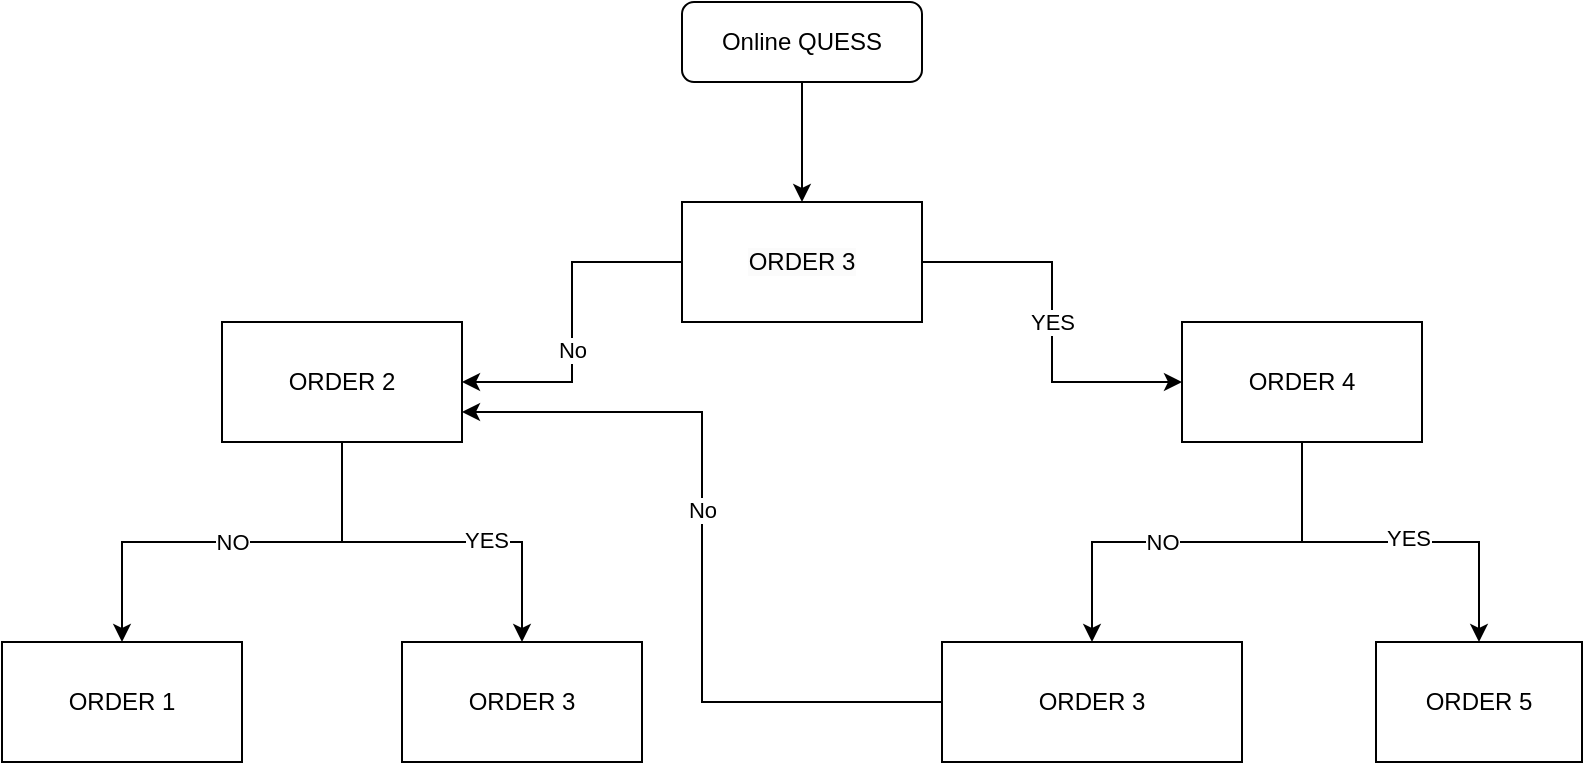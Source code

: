 <mxfile version="20.7.4" type="github">
  <diagram id="Eh21r6j1GpaxF9dfcC4c" name="Page-1">
    <mxGraphModel dx="1193" dy="678" grid="1" gridSize="10" guides="1" tooltips="1" connect="1" arrows="1" fold="1" page="1" pageScale="1" pageWidth="827" pageHeight="1169" math="0" shadow="0">
      <root>
        <mxCell id="0" />
        <mxCell id="1" parent="0" />
        <mxCell id="1Bxg7u8tK1HFuSH5qVme-23" value="NO" style="edgeStyle=orthogonalEdgeStyle;rounded=0;orthogonalLoop=1;jettySize=auto;html=1;exitX=0.5;exitY=1;exitDx=0;exitDy=0;" parent="1" source="1Bxg7u8tK1HFuSH5qVme-1" target="1Bxg7u8tK1HFuSH5qVme-8" edge="1">
          <mxGeometry relative="1" as="geometry" />
        </mxCell>
        <mxCell id="1Bxg7u8tK1HFuSH5qVme-25" style="edgeStyle=orthogonalEdgeStyle;rounded=0;orthogonalLoop=1;jettySize=auto;html=1;" parent="1" source="1Bxg7u8tK1HFuSH5qVme-1" target="1Bxg7u8tK1HFuSH5qVme-24" edge="1">
          <mxGeometry relative="1" as="geometry" />
        </mxCell>
        <mxCell id="1Bxg7u8tK1HFuSH5qVme-26" value="YES" style="edgeLabel;html=1;align=center;verticalAlign=middle;resizable=0;points=[];" parent="1Bxg7u8tK1HFuSH5qVme-25" vertex="1" connectable="0">
          <mxGeometry x="0.286" y="1" relative="1" as="geometry">
            <mxPoint as="offset" />
          </mxGeometry>
        </mxCell>
        <mxCell id="1Bxg7u8tK1HFuSH5qVme-1" value="ORDER 2" style="rounded=0;whiteSpace=wrap;html=1;" parent="1" vertex="1">
          <mxGeometry x="140" y="260" width="120" height="60" as="geometry" />
        </mxCell>
        <mxCell id="1Bxg7u8tK1HFuSH5qVme-16" value="YES" style="edgeStyle=orthogonalEdgeStyle;rounded=0;orthogonalLoop=1;jettySize=auto;html=1;entryX=0;entryY=0.5;entryDx=0;entryDy=0;" parent="1" source="1Bxg7u8tK1HFuSH5qVme-3" target="1Bxg7u8tK1HFuSH5qVme-4" edge="1">
          <mxGeometry relative="1" as="geometry" />
        </mxCell>
        <mxCell id="Ya_DZBLwZ3NsGKCcp1kg-3" style="edgeStyle=orthogonalEdgeStyle;rounded=0;orthogonalLoop=1;jettySize=auto;html=1;entryX=1;entryY=0.5;entryDx=0;entryDy=0;" edge="1" parent="1" source="1Bxg7u8tK1HFuSH5qVme-3" target="1Bxg7u8tK1HFuSH5qVme-1">
          <mxGeometry relative="1" as="geometry" />
        </mxCell>
        <mxCell id="Ya_DZBLwZ3NsGKCcp1kg-4" value="No" style="edgeLabel;html=1;align=center;verticalAlign=middle;resizable=0;points=[];" vertex="1" connectable="0" parent="Ya_DZBLwZ3NsGKCcp1kg-3">
          <mxGeometry x="0.165" relative="1" as="geometry">
            <mxPoint as="offset" />
          </mxGeometry>
        </mxCell>
        <mxCell id="1Bxg7u8tK1HFuSH5qVme-3" value="&lt;meta charset=&quot;utf-8&quot;&gt;&lt;span style=&quot;color: rgb(0, 0, 0); font-family: Helvetica; font-size: 12px; font-style: normal; font-variant-ligatures: normal; font-variant-caps: normal; font-weight: 400; letter-spacing: normal; orphans: 2; text-align: center; text-indent: 0px; text-transform: none; widows: 2; word-spacing: 0px; -webkit-text-stroke-width: 0px; background-color: rgb(251, 251, 251); text-decoration-thickness: initial; text-decoration-style: initial; text-decoration-color: initial; float: none; display: inline !important;&quot;&gt;ORDER 3&lt;/span&gt;" style="whiteSpace=wrap;html=1;" parent="1" vertex="1">
          <mxGeometry x="370" y="200" width="120" height="60" as="geometry" />
        </mxCell>
        <mxCell id="1Bxg7u8tK1HFuSH5qVme-17" style="edgeStyle=orthogonalEdgeStyle;rounded=0;orthogonalLoop=1;jettySize=auto;html=1;" parent="1" source="1Bxg7u8tK1HFuSH5qVme-4" target="1Bxg7u8tK1HFuSH5qVme-9" edge="1">
          <mxGeometry relative="1" as="geometry" />
        </mxCell>
        <mxCell id="1Bxg7u8tK1HFuSH5qVme-18" value="YES" style="edgeLabel;html=1;align=center;verticalAlign=middle;resizable=0;points=[];" parent="1Bxg7u8tK1HFuSH5qVme-17" vertex="1" connectable="0">
          <mxGeometry x="0.094" y="2" relative="1" as="geometry">
            <mxPoint as="offset" />
          </mxGeometry>
        </mxCell>
        <mxCell id="1Bxg7u8tK1HFuSH5qVme-20" style="edgeStyle=orthogonalEdgeStyle;rounded=0;orthogonalLoop=1;jettySize=auto;html=1;" parent="1" source="1Bxg7u8tK1HFuSH5qVme-4" target="1Bxg7u8tK1HFuSH5qVme-19" edge="1">
          <mxGeometry relative="1" as="geometry" />
        </mxCell>
        <mxCell id="1Bxg7u8tK1HFuSH5qVme-21" value="NO" style="edgeLabel;html=1;align=center;verticalAlign=middle;resizable=0;points=[];" parent="1Bxg7u8tK1HFuSH5qVme-20" vertex="1" connectable="0">
          <mxGeometry x="0.17" relative="1" as="geometry">
            <mxPoint as="offset" />
          </mxGeometry>
        </mxCell>
        <mxCell id="1Bxg7u8tK1HFuSH5qVme-4" value="ORDER 4" style="rounded=0;whiteSpace=wrap;html=1;" parent="1" vertex="1">
          <mxGeometry x="620" y="260" width="120" height="60" as="geometry" />
        </mxCell>
        <mxCell id="1Bxg7u8tK1HFuSH5qVme-8" value="ORDER 1" style="rounded=0;whiteSpace=wrap;html=1;" parent="1" vertex="1">
          <mxGeometry x="30" y="420" width="120" height="60" as="geometry" />
        </mxCell>
        <mxCell id="1Bxg7u8tK1HFuSH5qVme-9" value="ORDER 5" style="rounded=0;whiteSpace=wrap;html=1;" parent="1" vertex="1">
          <mxGeometry x="717" y="420" width="103" height="60" as="geometry" />
        </mxCell>
        <mxCell id="1Bxg7u8tK1HFuSH5qVme-27" style="edgeStyle=orthogonalEdgeStyle;rounded=0;orthogonalLoop=1;jettySize=auto;html=1;entryX=0.5;entryY=0;entryDx=0;entryDy=0;" parent="1" source="1Bxg7u8tK1HFuSH5qVme-12" target="1Bxg7u8tK1HFuSH5qVme-3" edge="1">
          <mxGeometry relative="1" as="geometry" />
        </mxCell>
        <mxCell id="1Bxg7u8tK1HFuSH5qVme-12" value="Online QUESS" style="rounded=1;whiteSpace=wrap;html=1;" parent="1" vertex="1">
          <mxGeometry x="370" y="100" width="120" height="40" as="geometry" />
        </mxCell>
        <mxCell id="Ya_DZBLwZ3NsGKCcp1kg-6" style="edgeStyle=orthogonalEdgeStyle;rounded=0;orthogonalLoop=1;jettySize=auto;html=1;entryX=1;entryY=0.75;entryDx=0;entryDy=0;" edge="1" parent="1" source="1Bxg7u8tK1HFuSH5qVme-19" target="1Bxg7u8tK1HFuSH5qVme-1">
          <mxGeometry relative="1" as="geometry" />
        </mxCell>
        <mxCell id="Ya_DZBLwZ3NsGKCcp1kg-7" value="No" style="edgeLabel;html=1;align=center;verticalAlign=middle;resizable=0;points=[];" vertex="1" connectable="0" parent="Ya_DZBLwZ3NsGKCcp1kg-6">
          <mxGeometry x="0.122" relative="1" as="geometry">
            <mxPoint as="offset" />
          </mxGeometry>
        </mxCell>
        <mxCell id="1Bxg7u8tK1HFuSH5qVme-19" value="ORDER 3" style="rounded=0;whiteSpace=wrap;html=1;" parent="1" vertex="1">
          <mxGeometry x="500" y="420" width="150" height="60" as="geometry" />
        </mxCell>
        <mxCell id="1Bxg7u8tK1HFuSH5qVme-24" value="ORDER 3" style="rounded=0;whiteSpace=wrap;html=1;" parent="1" vertex="1">
          <mxGeometry x="230" y="420" width="120" height="60" as="geometry" />
        </mxCell>
      </root>
    </mxGraphModel>
  </diagram>
</mxfile>
